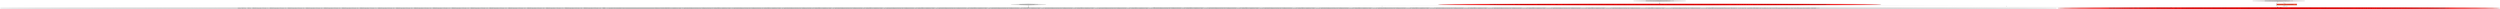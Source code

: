 digraph {
5 [style = filled, label = "testManyManyInnerJoinOnManyManyLookup['0', '0', '1']", fillcolor = lightgray, shape = diamond image = "AAA0AAABBB3BBB"];
0 [style = filled, label = "testQuery(\"SELECT __time, cnt, dim1, dim2, dim3, m1, m2, unique_dim1\" + \"FROM foo\" + \"INNER JOIN lookup.lookyloo l ON foo.dim2 = l.k\" + \"INNER JOIN lookup.lookyloo l2 ON foo.dim2 = l2.k\" + \"WHERE l.v = 'xa'\" + \"LIMIT 100\",ImmutableList.of(newScanQueryBuilder().dataSource(join(join(new TableDataSource(CalciteTests.DATASOURCE1),new LookupDataSource(\"lookyloo\"),\"j0.\",equalsCondition(DruidExpression.fromColumn(\"dim2\"),DruidExpression.fromColumn(\"j0.k\")),JoinType.INNER),new LookupDataSource(\"lookyloo\"),\"_j0.\",equalsCondition(DruidExpression.fromColumn(\"dim2\"),DruidExpression.fromColumn(\"_j0.k\")),JoinType.INNER)).intervals(querySegmentSpec(Filtration.eternity())).limit(100).filters(selector(\"j0.v\",\"xa\",null)).columns(\"__time\",\"cnt\",\"dim1\",\"dim2\",\"dim3\",\"m1\",\"m2\",\"unique_dim1\").context(QUERY_CONTEXT_DEFAULT).build()),ImmutableList.of(new Object((((edu.fdu.CPPDG.tinypdg.pe.ExpressionInfo@90aeed,new Object((((edu.fdu.CPPDG.tinypdg.pe.ExpressionInfo@90aef8))@@@3@@@['1', '0', '0']", fillcolor = red, shape = ellipse image = "AAA1AAABBB1BBB"];
6 [style = filled, label = "testQuery(\"SELECT dim1\" + \"FROM foo\" + \"INNER JOIN lookup.lookyloo l ON foo.dim2 = l.k\" + \"INNER JOIN lookup.lookyloo l2 ON foo.dim2 = l2.k\" + \"INNER JOIN lookup.lookyloo l3 ON foo.dim2 = l3.k\" + \"INNER JOIN lookup.lookyloo l4 ON foo.dim2 = l4.k\" + \"INNER JOIN lookup.lookyloo l5 ON foo.dim2 = l5.k\" + \"INNER JOIN lookup.lookyloo l6 ON foo.dim2 = l6.k\" + \"INNER JOIN lookup.lookyloo l7 ON foo.dim2 = l7.k\" + \"INNER JOIN lookup.lookyloo l8 ON foo.dim2 = l8.k\" + \"INNER JOIN lookup.lookyloo l9 ON foo.dim2 = l9.k\" + \"INNER JOIN lookup.lookyloo l10 ON foo.dim2 = l10.k\" + \"INNER JOIN lookup.lookyloo l11 ON foo.dim2 = l11.k\" + \"INNER JOIN lookup.lookyloo l12 ON foo.dim2 = l12.k\" + \"INNER JOIN lookup.lookyloo l13 ON foo.dim2 = l13.k\" + \"INNER JOIN lookup.lookyloo l14 ON foo.dim2 = l14.k\" + \"INNER JOIN lookup.lookyloo l15 ON foo.dim2 = l15.k\" + \"INNER JOIN lookup.lookyloo l16 ON foo.dim2 = l16.k\" + \"INNER JOIN lookup.lookyloo l17 ON foo.dim2 = l17.k\" + \"INNER JOIN lookup.lookyloo l18 ON foo.dim2 = l18.k\" + \"INNER JOIN lookup.lookyloo l19 ON foo.dim2 = l19.k\" + \"WHERE l.v = 'xa'\",ImmutableList.of(newScanQueryBuilder().dataSource(join(join(join(join(join(join(join(join(join(join(join(join(join(join(join(join(join(join(join(new TableDataSource(CalciteTests.DATASOURCE1),new LookupDataSource(\"lookyloo\"),\"j0.\",equalsCondition(DruidExpression.fromColumn(\"dim2\"),DruidExpression.fromColumn(\"j0.k\")),JoinType.INNER),new LookupDataSource(\"lookyloo\"),\"_j0.\",equalsCondition(DruidExpression.fromColumn(\"dim2\"),DruidExpression.fromColumn(\"_j0.k\")),JoinType.INNER),new LookupDataSource(\"lookyloo\"),\"__j0.\",equalsCondition(DruidExpression.fromColumn(\"dim2\"),DruidExpression.fromColumn(\"__j0.k\")),JoinType.INNER),new LookupDataSource(\"lookyloo\"),\"___j0.\",equalsCondition(DruidExpression.fromColumn(\"dim2\"),DruidExpression.fromColumn(\"___j0.k\")),JoinType.INNER),new LookupDataSource(\"lookyloo\"),\"____j0.\",equalsCondition(DruidExpression.fromColumn(\"dim2\"),DruidExpression.fromColumn(\"____j0.k\")),JoinType.INNER),new LookupDataSource(\"lookyloo\"),\"_____j0.\",equalsCondition(DruidExpression.fromColumn(\"dim2\"),DruidExpression.fromColumn(\"_____j0.k\")),JoinType.INNER),new LookupDataSource(\"lookyloo\"),\"______j0.\",equalsCondition(DruidExpression.fromColumn(\"dim2\"),DruidExpression.fromColumn(\"______j0.k\")),JoinType.INNER),new LookupDataSource(\"lookyloo\"),\"_______j0.\",equalsCondition(DruidExpression.fromColumn(\"dim2\"),DruidExpression.fromColumn(\"_______j0.k\")),JoinType.INNER),new LookupDataSource(\"lookyloo\"),\"________j0.\",equalsCondition(DruidExpression.fromColumn(\"dim2\"),DruidExpression.fromColumn(\"________j0.k\")),JoinType.INNER),new LookupDataSource(\"lookyloo\"),\"_________j0.\",equalsCondition(DruidExpression.fromColumn(\"dim2\"),DruidExpression.fromColumn(\"_________j0.k\")),JoinType.INNER),new LookupDataSource(\"lookyloo\"),\"__________j0.\",equalsCondition(DruidExpression.fromColumn(\"dim2\"),DruidExpression.fromColumn(\"__________j0.k\")),JoinType.INNER),new LookupDataSource(\"lookyloo\"),\"___________j0.\",equalsCondition(DruidExpression.fromColumn(\"dim2\"),DruidExpression.fromColumn(\"___________j0.k\")),JoinType.INNER),new LookupDataSource(\"lookyloo\"),\"____________j0.\",equalsCondition(DruidExpression.fromColumn(\"dim2\"),DruidExpression.fromColumn(\"____________j0.k\")),JoinType.INNER),new LookupDataSource(\"lookyloo\"),\"_____________j0.\",equalsCondition(DruidExpression.fromColumn(\"dim2\"),DruidExpression.fromColumn(\"_____________j0.k\")),JoinType.INNER),new LookupDataSource(\"lookyloo\"),\"______________j0.\",equalsCondition(DruidExpression.fromColumn(\"dim2\"),DruidExpression.fromColumn(\"______________j0.k\")),JoinType.INNER),new LookupDataSource(\"lookyloo\"),\"_______________j0.\",equalsCondition(DruidExpression.fromColumn(\"dim2\"),DruidExpression.fromColumn(\"_______________j0.k\")),JoinType.INNER),new LookupDataSource(\"lookyloo\"),\"________________j0.\",equalsCondition(DruidExpression.fromColumn(\"dim2\"),DruidExpression.fromColumn(\"________________j0.k\")),JoinType.INNER),new LookupDataSource(\"lookyloo\"),\"_________________j0.\",equalsCondition(DruidExpression.fromColumn(\"dim2\"),DruidExpression.fromColumn(\"_________________j0.k\")),JoinType.INNER),new LookupDataSource(\"lookyloo\"),\"__________________j0.\",equalsCondition(DruidExpression.fromColumn(\"dim2\"),DruidExpression.fromColumn(\"__________________j0.k\")),JoinType.INNER)).intervals(querySegmentSpec(Filtration.eternity())).filters(selector(\"j0.v\",\"xa\",null)).columns(\"dim1\").context(QUERY_CONTEXT_DEFAULT).build()),ImmutableList.of(new Object((((edu.fdu.CPPDG.tinypdg.pe.ExpressionInfo@90b12d,new Object((((edu.fdu.CPPDG.tinypdg.pe.ExpressionInfo@90b131))@@@3@@@['0', '0', '1']", fillcolor = lightgray, shape = ellipse image = "AAA0AAABBB3BBB"];
2 [style = filled, label = "Map<String,Object> queryContext@@@2@@@['0', '1', '0']", fillcolor = tomato, shape = box image = "AAA1AAABBB2BBB"];
3 [style = filled, label = "testQuery(\"SELECT __time, cnt, dim1, dim2, dim3, m1, m2, unique_dim1\" + \"FROM foo\" + \"INNER JOIN lookup.lookyloo l ON foo.dim2 = l.k\" + \"INNER JOIN lookup.lookyloo l2 ON foo.dim2 = l2.k\" + \"WHERE l.v = 'xa'\" + \"LIMIT 100\",queryContext,ImmutableList.of(newScanQueryBuilder().dataSource(join(join(new TableDataSource(CalciteTests.DATASOURCE1),new LookupDataSource(\"lookyloo\"),\"j0.\",equalsCondition(DruidExpression.fromColumn(\"dim2\"),DruidExpression.fromColumn(\"j0.k\")),JoinType.INNER),new LookupDataSource(\"lookyloo\"),\"_j0.\",equalsCondition(DruidExpression.fromColumn(\"dim2\"),DruidExpression.fromColumn(\"_j0.k\")),JoinType.INNER)).intervals(querySegmentSpec(Filtration.eternity())).limit(100).filters(selector(\"j0.v\",\"xa\",null)).columns(\"__time\",\"cnt\",\"dim1\",\"dim2\",\"dim3\",\"m1\",\"m2\",\"unique_dim1\").context(queryContext).build()),ImmutableList.of(new Object((((edu.fdu.CPPDG.tinypdg.pe.ExpressionInfo@90af6a,new Object((((edu.fdu.CPPDG.tinypdg.pe.ExpressionInfo@90af75))@@@3@@@['0', '1', '0']", fillcolor = red, shape = ellipse image = "AAA1AAABBB2BBB"];
4 [style = filled, label = "testInnerJoinTableLookupLookupWithFilterWithOuterLimitWithAllColumns['0', '1', '0']", fillcolor = lightgray, shape = diamond image = "AAA0AAABBB2BBB"];
1 [style = filled, label = "testInnerJoinTableLookupLookupWithFilterWithOuterLimitWithAllColumns['1', '0', '0']", fillcolor = lightgray, shape = diamond image = "AAA0AAABBB1BBB"];
4->3 [style = bold, label=""];
2->3 [style = solid, label="queryContext"];
1->0 [style = bold, label=""];
0->3 [style = dashed, label="0"];
5->6 [style = bold, label=""];
4->2 [style = dotted, label="true"];
0->6 [style = dashed, label="0"];
}

